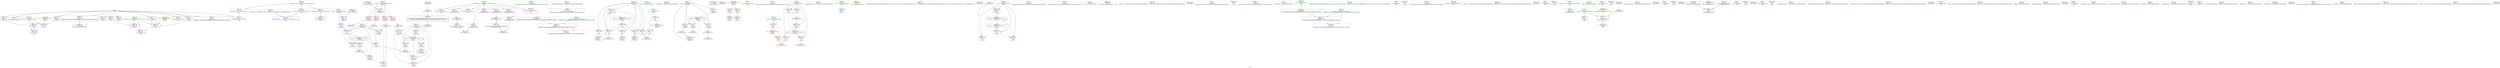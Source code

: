 digraph "SVFG" {
	label="SVFG";

	Node0x5588f787bf60 [shape=record,color=grey,label="{NodeID: 0\nNullPtr}"];
	Node0x5588f787bf60 -> Node0x5588f79c77e0[style=solid];
	Node0x5588f787bf60 -> Node0x5588f79c78e0[style=solid];
	Node0x5588f787bf60 -> Node0x5588f79c79b0[style=solid];
	Node0x5588f787bf60 -> Node0x5588f79c7a80[style=solid];
	Node0x5588f787bf60 -> Node0x5588f79c7b50[style=solid];
	Node0x5588f787bf60 -> Node0x5588f79c7c20[style=solid];
	Node0x5588f787bf60 -> Node0x5588f79c7cf0[style=solid];
	Node0x5588f787bf60 -> Node0x5588f79c7dc0[style=solid];
	Node0x5588f787bf60 -> Node0x5588f79c7e90[style=solid];
	Node0x5588f787bf60 -> Node0x5588f79c7f60[style=solid];
	Node0x5588f787bf60 -> Node0x5588f79c8030[style=solid];
	Node0x5588f787bf60 -> Node0x5588f79ccae0[style=solid];
	Node0x5588f79f2330 [shape=record,color=black,label="{NodeID: 346\n78 = PHI()\n2nd arg _Z3powxxx }"];
	Node0x5588f79f2330 -> Node0x5588f79cce50[style=solid];
	Node0x5588f79d4bd0 [shape=record,color=grey,label="{NodeID: 263\n345 = cmp(342, 15, )\n}"];
	Node0x5588f79d4bd0 -> Node0x5588f79c87b0[style=solid];
	Node0x5588f79c5380 [shape=record,color=purple,label="{NodeID: 97\n245\<--11\narrayidx\<--_Z4origB5cxx11\nmain\n}"];
	Node0x5588f79c3300 [shape=record,color=green,label="{NodeID: 14\n68\<--1\n\<--dummyObj\nCan only get source location for instruction, argument, global var or function.}"];
	Node0x5588f79c5f70 [shape=record,color=purple,label="{NodeID: 111\n165\<--164\narraydestroy.element\<--arraydestroy.elementPast\n__cxx_global_array_dtor\n}"];
	Node0x5588f79c5f70 -> Node0x5588f79d2fb0[style=solid];
	Node0x5588f79c5f70 -> Node0x5588f79d4750[style=solid];
	Node0x5588f79c40c0 [shape=record,color=green,label="{NodeID: 28\n48\<--54\n_ZNSt8ios_base4InitD1Ev\<--_ZNSt8ios_base4InitD1Ev_field_insensitive\n}"];
	Node0x5588f79c40c0 -> Node0x5588f79c81d0[style=solid];
	Node0x5588f79e3760 [shape=record,color=yellow,style=double,label="{NodeID: 291\n20V_1 = ENCHI(MR_20V_0)\npts\{18 \}\nFun[main]}"];
	Node0x5588f79e3760 -> Node0x5588f79c6110[style=dashed];
	Node0x5588f79cb5a0 [shape=record,color=red,label="{NodeID: 125\n113\<--85\n\<--ans\n_Z3powxxx\n}"];
	Node0x5588f79cb5a0 -> Node0x5588f79d4150[style=solid];
	Node0x5588f79c4da0 [shape=record,color=green,label="{NodeID: 42\n175\<--176\nmain\<--main_field_insensitive\n}"];
	Node0x5588f79cc100 [shape=record,color=red,label="{NodeID: 139\n243\<--192\n\<--i\nmain\n}"];
	Node0x5588f79cc100 -> Node0x5588f79c8540[style=solid];
	Node0x5588f79c6a40 [shape=record,color=green,label="{NodeID: 56\n227\<--228\n_ZNSaIcED1Ev\<--_ZNSaIcED1Ev_field_insensitive\n}"];
	Node0x5588f79ccd80 [shape=record,color=blue,label="{NodeID: 153\n81\<--77\nm.addr\<--m\n_Z3powxxx\n}"];
	Node0x5588f79ccd80 -> Node0x5588f79dc780[style=dashed];
	Node0x5588f79c77e0 [shape=record,color=black,label="{NodeID: 70\n2\<--3\ndummyVal\<--dummyVal\n}"];
	Node0x5588f79f1520 [shape=record,color=black,label="{NodeID: 333\n218 = PHI()\n}"];
	Node0x5588f79d3850 [shape=record,color=grey,label="{NodeID: 250\n127 = Binary(126, 125, )\n}"];
	Node0x5588f79d3850 -> Node0x5588f79cd330[style=solid];
	Node0x5588f79cd8e0 [shape=record,color=blue,label="{NodeID: 167\n186\<--262\nexn.slot\<--\nmain\n}"];
	Node0x5588f79cd8e0 -> Node0x5588f79cbcf0[style=dashed];
	Node0x5588f79c83a0 [shape=record,color=black,label="{NodeID: 84\n202\<--199\ncall1\<--\nmain\n}"];
	Node0x5588f79bc9d0 [shape=record,color=green,label="{NodeID: 1\n7\<--1\n__dso_handle\<--dummyObj\nGlob }"];
	Node0x5588f79d4d50 [shape=record,color=grey,label="{NodeID: 264\n110 = cmp(109, 99, )\n}"];
	Node0x5588f79c5450 [shape=record,color=purple,label="{NodeID: 98\n249\<--11\narrayidx16\<--_Z4origB5cxx11\nmain\n|{<s0>18}}"];
	Node0x5588f79c5450:s0 -> Node0x5588f79f1f10[style=solid,color=red];
	Node0x5588f79c33c0 [shape=record,color=green,label="{NodeID: 15\n93\<--1\n\<--dummyObj\nCan only get source location for instruction, argument, global var or function.}"];
	Node0x5588f79c6040 [shape=record,color=red,label="{NodeID: 112\n215\<--14\n\<--ncase\nmain\n}"];
	Node0x5588f79c6040 -> Node0x5588f79d5050[style=solid];
	Node0x5588f79c41c0 [shape=record,color=green,label="{NodeID: 29\n61\<--62\n__cxx_global_var_init.1\<--__cxx_global_var_init.1_field_insensitive\n}"];
	Node0x5588f79cb670 [shape=record,color=red,label="{NodeID: 126\n134\<--85\n\<--ans\n_Z3powxxx\n}"];
	Node0x5588f79cb670 -> Node0x5588f79c82d0[style=solid];
	Node0x5588f79c4ea0 [shape=record,color=green,label="{NodeID: 43\n178\<--179\nretval\<--retval_field_insensitive\nmain\n}"];
	Node0x5588f79c4ea0 -> Node0x5588f79cd5a0[style=solid];
	Node0x5588f79e4f20 [shape=record,color=yellow,style=double,label="{NodeID: 306\nRETMU(14V_2)\npts\{159 \}\nFun[__cxx_global_array_dtor]}"];
	Node0x5588f79cc1d0 [shape=record,color=red,label="{NodeID: 140\n247\<--192\n\<--i\nmain\n}"];
	Node0x5588f79cc1d0 -> Node0x5588f79c8610[style=solid];
	Node0x5588f79c6b40 [shape=record,color=green,label="{NodeID: 57\n230\<--231\n_ZSt7getlineIcSt11char_traitsIcESaIcEERSt13basic_istreamIT_T0_ES7_RNSt7__cxx1112basic_stringIS4_S5_T1_EE\<--_ZSt7getlineIcSt11char_traitsIcESaIcEERSt13basic_istreamIT_T0_ES7_RNSt7__cxx1112basic_stringIS4_S5_T1_EE_field_insensitive\n}"];
	Node0x5588f79cce50 [shape=record,color=blue,label="{NodeID: 154\n83\<--78\nmod.addr\<--mod\n_Z3powxxx\n}"];
	Node0x5588f79cce50 -> Node0x5588f79cb190[style=dashed];
	Node0x5588f79cce50 -> Node0x5588f79cb260[style=dashed];
	Node0x5588f79cce50 -> Node0x5588f79cb330[style=dashed];
	Node0x5588f79cce50 -> Node0x5588f79cb400[style=dashed];
	Node0x5588f79c78e0 [shape=record,color=black,label="{NodeID: 71\n261\<--3\n\<--dummyVal\nmain\n}"];
	Node0x5588f79f1620 [shape=record,color=black,label="{NodeID: 334\n233 = PHI()\n}"];
	Node0x5588f79d39d0 [shape=record,color=grey,label="{NodeID: 251\n276 = Binary(275, 277, )\n}"];
	Node0x5588f79d39d0 -> Node0x5588f79cdc20[style=solid];
	Node0x5588f79cd9b0 [shape=record,color=blue,label="{NodeID: 168\n188\<--264\nehselector.slot\<--\nmain\n}"];
	Node0x5588f79cd9b0 -> Node0x5588f79cbdc0[style=dashed];
	Node0x5588f79c8470 [shape=record,color=black,label="{NodeID: 85\n208\<--205\ncall2\<--\nmain\n}"];
	Node0x5588f79bca60 [shape=record,color=green,label="{NodeID: 2\n9\<--1\n\<--dummyObj\nCan only get source location for instruction, argument, global var or function.}"];
	Node0x5588f79d4ed0 [shape=record,color=grey,label="{NodeID: 265\n241 = cmp(239, 240, )\n}"];
	Node0x5588f79c5520 [shape=record,color=purple,label="{NodeID: 99\n256\<--11\narrayidx19\<--_Z4origB5cxx11\nmain\n}"];
	Node0x5588f79c34c0 [shape=record,color=green,label="{NodeID: 16\n99\<--1\n\<--dummyObj\nCan only get source location for instruction, argument, global var or function.}"];
	Node0x5588f79c6110 [shape=record,color=red,label="{NodeID: 113\n240\<--17\n\<--n\nmain\n}"];
	Node0x5588f79c6110 -> Node0x5588f79d4ed0[style=solid];
	Node0x5588f79c42c0 [shape=record,color=green,label="{NodeID: 30\n65\<--66\nacos\<--acos_field_insensitive\n}"];
	Node0x5588f79cb740 [shape=record,color=red,label="{NodeID: 127\n105\<--87\n\<--k\n_Z3powxxx\n}"];
	Node0x5588f79cb740 -> Node0x5588f79d4450[style=solid];
	Node0x5588f79c4f70 [shape=record,color=green,label="{NodeID: 44\n180\<--181\ni1\<--i1_field_insensitive\nmain\n}"];
	Node0x5588f79c4f70 -> Node0x5588f79cba80[style=solid];
	Node0x5588f79c4f70 -> Node0x5588f79cbb50[style=solid];
	Node0x5588f79c4f70 -> Node0x5588f79cbc20[style=solid];
	Node0x5588f79c4f70 -> Node0x5588f79cd670[style=solid];
	Node0x5588f79c4f70 -> Node0x5588f79cddc0[style=solid];
	Node0x5588f79e5030 [shape=record,color=yellow,style=double,label="{NodeID: 307\nRETMU(2V_2)\npts\{10 \}\nFun[_GLOBAL__sub_I_BSBandme_2_1.cpp]}"];
	Node0x5588f79cc2a0 [shape=record,color=red,label="{NodeID: 141\n254\<--192\n\<--i\nmain\n}"];
	Node0x5588f79cc2a0 -> Node0x5588f79c86e0[style=solid];
	Node0x5588f79c6c40 [shape=record,color=green,label="{NodeID: 58\n234\<--235\n_ZNSt7__cxx1112basic_stringIcSt11char_traitsIcESaIcEEaSEPKc\<--_ZNSt7__cxx1112basic_stringIcSt11char_traitsIcESaIcEEaSEPKc_field_insensitive\n}"];
	Node0x5588f79ccf20 [shape=record,color=blue,label="{NodeID: 155\n85\<--93\nans\<--\n_Z3powxxx\n}"];
	Node0x5588f79ccf20 -> Node0x5588f79dcc80[style=dashed];
	Node0x5588f79c79b0 [shape=record,color=black,label="{NodeID: 72\n262\<--3\n\<--dummyVal\nmain\n}"];
	Node0x5588f79c79b0 -> Node0x5588f79cd8e0[style=solid];
	Node0x5588f79f1720 [shape=record,color=black,label="{NodeID: 335\n246 = PHI()\n}"];
	Node0x5588f79d3b50 [shape=record,color=grey,label="{NodeID: 252\n102 = Binary(101, 93, )\n}"];
	Node0x5588f79d3b50 -> Node0x5588f79d4a50[style=solid];
	Node0x5588f79cda80 [shape=record,color=blue,label="{NodeID: 169\n186\<--269\nexn.slot\<--\nmain\n}"];
	Node0x5588f79cda80 -> Node0x5588f79cbcf0[style=dashed];
	Node0x5588f79c8540 [shape=record,color=black,label="{NodeID: 86\n244\<--243\nidxprom\<--\nmain\n}"];
	Node0x5588f79bcc10 [shape=record,color=green,label="{NodeID: 3\n15\<--1\n\<--dummyObj\nCan only get source location for instruction, argument, global var or function.}"];
	Node0x5588f79d5050 [shape=record,color=grey,label="{NodeID: 266\n216 = cmp(214, 215, )\n}"];
	Node0x5588f79c55f0 [shape=record,color=purple,label="{NodeID: 100\n200\<--19\n\<--.str\nmain\n}"];
	Node0x5588f79c35c0 [shape=record,color=green,label="{NodeID: 17\n196\<--1\n\<--dummyObj\nCan only get source location for instruction, argument, global var or function.}"];
	Node0x5588f79e0380 [shape=record,color=black,label="{NodeID: 280\nMR_30V_5 = PHI(MR_30V_6, MR_30V_4, )\npts\{191 \}\n}"];
	Node0x5588f79e0380 -> Node0x5588f79cbe90[style=dashed];
	Node0x5588f79e0380 -> Node0x5588f79cbf60[style=dashed];
	Node0x5588f79e0380 -> Node0x5588f79cdc20[style=dashed];
	Node0x5588f79e0380 -> Node0x5588f79e0380[style=dashed];
	Node0x5588f79e0380 -> Node0x5588f79e0d80[style=dashed];
	Node0x5588f79c61e0 [shape=record,color=red,label="{NodeID: 114\n199\<--23\n\<--stdin\nmain\n}"];
	Node0x5588f79c61e0 -> Node0x5588f79c83a0[style=solid];
	Node0x5588f79c43c0 [shape=record,color=green,label="{NodeID: 31\n73\<--74\n_Z3powxxx\<--_Z3powxxx_field_insensitive\n}"];
	Node0x5588f79e3a00 [shape=record,color=yellow,style=double,label="{NodeID: 294\n26V_1 = ENCHI(MR_26V_0)\npts\{187 \}\nFun[main]}"];
	Node0x5588f79e3a00 -> Node0x5588f79cd8e0[style=dashed];
	Node0x5588f79e3a00 -> Node0x5588f79cda80[style=dashed];
	Node0x5588f79cb810 [shape=record,color=red,label="{NodeID: 128\n118\<--87\n\<--k\n_Z3powxxx\n}"];
	Node0x5588f79cb810 -> Node0x5588f79d3550[style=solid];
	Node0x5588f79c5040 [shape=record,color=green,label="{NodeID: 45\n182\<--183\nlast\<--last_field_insensitive\nmain\n|{<s0>18}}"];
	Node0x5588f79c5040:s0 -> Node0x5588f79f2050[style=solid,color=red];
	Node0x5588f79cc370 [shape=record,color=red,label="{NodeID: 142\n281\<--192\n\<--i\nmain\n}"];
	Node0x5588f79cc370 -> Node0x5588f79d3fd0[style=solid];
	Node0x5588f79c6d40 [shape=record,color=green,label="{NodeID: 59\n251\<--252\n_ZStgeIcSt11char_traitsIcESaIcEEbRKNSt7__cxx1112basic_stringIT_T0_T1_EESA_\<--_ZStgeIcSt11char_traitsIcESaIcEEbRKNSt7__cxx1112basic_stringIT_T0_T1_EESA__field_insensitive\n}"];
	Node0x5588f79ccff0 [shape=record,color=blue,label="{NodeID: 156\n87\<--94\nk\<--\n_Z3powxxx\n}"];
	Node0x5588f79ccff0 -> Node0x5588f79dd180[style=dashed];
	Node0x5588f79c7a80 [shape=record,color=black,label="{NodeID: 73\n264\<--3\n\<--dummyVal\nmain\n}"];
	Node0x5588f79c7a80 -> Node0x5588f79cd9b0[style=solid];
	Node0x5588f79f1820 [shape=record,color=black,label="{NodeID: 336\n250 = PHI(331, )\n}"];
	Node0x5588f79d3cd0 [shape=record,color=grey,label="{NodeID: 253\n295 = Binary(294, 277, )\n}"];
	Node0x5588f79d3cd0 -> Node0x5588f79cddc0[style=solid];
	Node0x5588f79cdb50 [shape=record,color=blue,label="{NodeID: 170\n188\<--271\nehselector.slot\<--\nmain\n}"];
	Node0x5588f79cdb50 -> Node0x5588f79cbdc0[style=dashed];
	Node0x5588f79c8610 [shape=record,color=black,label="{NodeID: 87\n248\<--247\nidxprom15\<--\nmain\n}"];
	Node0x5588f79bcca0 [shape=record,color=green,label="{NodeID: 4\n19\<--1\n.str\<--dummyObj\nGlob }"];
	Node0x5588f79d51d0 [shape=record,color=grey,label="{NodeID: 267\n148 = cmp(142, 147, )\n}"];
	Node0x5588f79c56c0 [shape=record,color=purple,label="{NodeID: 101\n201\<--21\n\<--.str.3\nmain\n}"];
	Node0x5588f79c36c0 [shape=record,color=green,label="{NodeID: 18\n277\<--1\n\<--dummyObj\nCan only get source location for instruction, argument, global var or function.}"];
	Node0x5588f79e0880 [shape=record,color=black,label="{NodeID: 281\nMR_24V_3 = PHI(MR_24V_4, MR_24V_2, )\npts\{181 \}\n}"];
	Node0x5588f79e0880 -> Node0x5588f79cba80[style=dashed];
	Node0x5588f79e0880 -> Node0x5588f79cbb50[style=dashed];
	Node0x5588f79e0880 -> Node0x5588f79cbc20[style=dashed];
	Node0x5588f79e0880 -> Node0x5588f79cddc0[style=dashed];
	Node0x5588f79cad80 [shape=record,color=red,label="{NodeID: 115\n205\<--28\n\<--stdout\nmain\n}"];
	Node0x5588f79cad80 -> Node0x5588f79c8470[style=solid];
	Node0x5588f79c44c0 [shape=record,color=green,label="{NodeID: 32\n79\<--80\nn.addr\<--n.addr_field_insensitive\n_Z3powxxx\n}"];
	Node0x5588f79c44c0 -> Node0x5588f79cae50[style=solid];
	Node0x5588f79c44c0 -> Node0x5588f79cccb0[style=solid];
	Node0x5588f79e3ae0 [shape=record,color=yellow,style=double,label="{NodeID: 295\n28V_1 = ENCHI(MR_28V_0)\npts\{189 \}\nFun[main]}"];
	Node0x5588f79e3ae0 -> Node0x5588f79cd9b0[style=dashed];
	Node0x5588f79e3ae0 -> Node0x5588f79cdb50[style=dashed];
	Node0x5588f79cb8e0 [shape=record,color=red,label="{NodeID: 129\n119\<--87\n\<--k\n_Z3powxxx\n}"];
	Node0x5588f79cb8e0 -> Node0x5588f79d3550[style=solid];
	Node0x5588f79c5110 [shape=record,color=green,label="{NodeID: 46\n184\<--185\nref.tmp\<--ref.tmp_field_insensitive\nmain\n}"];
	Node0x5588f79cc440 [shape=record,color=red,label="{NodeID: 143\n340\<--334\n\<--__lhs.addr\n_ZStgeIcSt11char_traitsIcESaIcEEbRKNSt7__cxx1112basic_stringIT_T0_T1_EESA_\n}"];
	Node0x5588f79c6e40 [shape=record,color=green,label="{NodeID: 60\n258\<--259\n_ZNSt7__cxx1112basic_stringIcSt11char_traitsIcESaIcEEaSERKS4_\<--_ZNSt7__cxx1112basic_stringIcSt11char_traitsIcESaIcEEaSERKS4__field_insensitive\n}"];
	Node0x5588f79cd0c0 [shape=record,color=blue,label="{NodeID: 157\n85\<--107\nans\<--mul\n_Z3powxxx\n}"];
	Node0x5588f79cd0c0 -> Node0x5588f79cb5a0[style=dashed];
	Node0x5588f79cd0c0 -> Node0x5588f79cd190[style=dashed];
	Node0x5588f79cd0c0 -> Node0x5588f79dcc80[style=dashed];
	Node0x5588f79c7b50 [shape=record,color=black,label="{NodeID: 74\n268\<--3\n\<--dummyVal\nmain\n}"];
	Node0x5588f79f1980 [shape=record,color=black,label="{NodeID: 337\n257 = PHI()\n}"];
	Node0x5588f79d3e50 [shape=record,color=grey,label="{NodeID: 254\n286 = Binary(285, 277, )\n}"];
	Node0x5588f79cdc20 [shape=record,color=blue,label="{NodeID: 171\n190\<--276\nans\<--inc\nmain\n}"];
	Node0x5588f79cdc20 -> Node0x5588f79e0380[style=dashed];
	Node0x5588f79c86e0 [shape=record,color=black,label="{NodeID: 88\n255\<--254\nidxprom18\<--\nmain\n}"];
	Node0x5588f79bcd30 [shape=record,color=green,label="{NodeID: 5\n21\<--1\n.str.3\<--dummyObj\nGlob }"];
	Node0x5588f79dc780 [shape=record,color=black,label="{NodeID: 268\nMR_6V_3 = PHI(MR_6V_4, MR_6V_2, )\npts\{82 \}\n}"];
	Node0x5588f79dc780 -> Node0x5588f79caf20[style=dashed];
	Node0x5588f79dc780 -> Node0x5588f79caff0[style=dashed];
	Node0x5588f79dc780 -> Node0x5588f79cb0c0[style=dashed];
	Node0x5588f79dc780 -> Node0x5588f79cd400[style=dashed];
	Node0x5588f79c5790 [shape=record,color=purple,label="{NodeID: 102\n206\<--24\n\<--.str.4\nmain\n}"];
	Node0x5588f79c37c0 [shape=record,color=green,label="{NodeID: 19\n4\<--6\n_ZStL8__ioinit\<--_ZStL8__ioinit_field_insensitive\nGlob }"];
	Node0x5588f79c37c0 -> Node0x5588f79c8880[style=solid];
	Node0x5588f79e0d80 [shape=record,color=black,label="{NodeID: 282\nMR_30V_2 = PHI(MR_30V_4, MR_30V_1, )\npts\{191 \}\n}"];
	Node0x5588f79e0d80 -> Node0x5588f79cd740[style=dashed];
	Node0x5588f79cae50 [shape=record,color=red,label="{NodeID: 116\n94\<--79\n\<--n.addr\n_Z3powxxx\n}"];
	Node0x5588f79cae50 -> Node0x5588f79ccff0[style=solid];
	Node0x5588f79c4590 [shape=record,color=green,label="{NodeID: 33\n81\<--82\nm.addr\<--m.addr_field_insensitive\n_Z3powxxx\n}"];
	Node0x5588f79c4590 -> Node0x5588f79caf20[style=solid];
	Node0x5588f79c4590 -> Node0x5588f79caff0[style=solid];
	Node0x5588f79c4590 -> Node0x5588f79cb0c0[style=solid];
	Node0x5588f79c4590 -> Node0x5588f79ccd80[style=solid];
	Node0x5588f79c4590 -> Node0x5588f79cd400[style=solid];
	Node0x5588f79cb9b0 [shape=record,color=red,label="{NodeID: 130\n126\<--87\n\<--k\n_Z3powxxx\n}"];
	Node0x5588f79cb9b0 -> Node0x5588f79d3850[style=solid];
	Node0x5588f79c51e0 [shape=record,color=green,label="{NodeID: 47\n186\<--187\nexn.slot\<--exn.slot_field_insensitive\nmain\n}"];
	Node0x5588f79c51e0 -> Node0x5588f79cbcf0[style=solid];
	Node0x5588f79c51e0 -> Node0x5588f79cd8e0[style=solid];
	Node0x5588f79c51e0 -> Node0x5588f79cda80[style=solid];
	Node0x5588f79cc510 [shape=record,color=red,label="{NodeID: 144\n341\<--336\n\<--__rhs.addr\n_ZStgeIcSt11char_traitsIcESaIcEEbRKNSt7__cxx1112basic_stringIT_T0_T1_EESA_\n}"];
	Node0x5588f79c6f40 [shape=record,color=green,label="{NodeID: 61\n290\<--291\nprintf\<--printf_field_insensitive\n}"];
	Node0x5588f79cd190 [shape=record,color=blue,label="{NodeID: 158\n85\<--114\nans\<--rem\n_Z3powxxx\n}"];
	Node0x5588f79cd190 -> Node0x5588f79dcc80[style=dashed];
	Node0x5588f79c7c20 [shape=record,color=black,label="{NodeID: 75\n269\<--3\n\<--dummyVal\nmain\n}"];
	Node0x5588f79c7c20 -> Node0x5588f79cda80[style=solid];
	Node0x5588f79f1a50 [shape=record,color=black,label="{NodeID: 338\n342 = PHI()\n}"];
	Node0x5588f79f1a50 -> Node0x5588f79d4bd0[style=solid];
	Node0x5588f79d3fd0 [shape=record,color=grey,label="{NodeID: 255\n282 = Binary(281, 277, )\n}"];
	Node0x5588f79d3fd0 -> Node0x5588f79cdcf0[style=solid];
	Node0x5588f79cdcf0 [shape=record,color=blue,label="{NodeID: 172\n192\<--282\ni\<--inc22\nmain\n}"];
	Node0x5588f79cdcf0 -> Node0x5588f79cc030[style=dashed];
	Node0x5588f79cdcf0 -> Node0x5588f79cc100[style=dashed];
	Node0x5588f79cdcf0 -> Node0x5588f79cc1d0[style=dashed];
	Node0x5588f79cdcf0 -> Node0x5588f79cc2a0[style=dashed];
	Node0x5588f79cdcf0 -> Node0x5588f79cc370[style=dashed];
	Node0x5588f79cdcf0 -> Node0x5588f79cdcf0[style=dashed];
	Node0x5588f79cdcf0 -> Node0x5588f79e1280[style=dashed];
	Node0x5588f79c87b0 [shape=record,color=black,label="{NodeID: 89\n331\<--345\n_ZStgeIcSt11char_traitsIcESaIcEEbRKNSt7__cxx1112basic_stringIT_T0_T1_EESA__ret\<--cmp\n_ZStgeIcSt11char_traitsIcESaIcEEbRKNSt7__cxx1112basic_stringIT_T0_T1_EESA_\n|{<s0>18}}"];
	Node0x5588f79c87b0:s0 -> Node0x5588f79f1820[style=solid,color=blue];
	Node0x5588f79bcdc0 [shape=record,color=green,label="{NodeID: 6\n23\<--1\nstdin\<--dummyObj\nGlob }"];
	Node0x5588f79dcc80 [shape=record,color=black,label="{NodeID: 269\nMR_10V_3 = PHI(MR_10V_7, MR_10V_2, )\npts\{86 \}\n}"];
	Node0x5588f79dcc80 -> Node0x5588f79cb4d0[style=dashed];
	Node0x5588f79dcc80 -> Node0x5588f79cb670[style=dashed];
	Node0x5588f79dcc80 -> Node0x5588f79cd0c0[style=dashed];
	Node0x5588f79dcc80 -> Node0x5588f79dcc80[style=dashed];
	Node0x5588f79c5860 [shape=record,color=purple,label="{NodeID: 103\n207\<--26\n\<--.str.5\nmain\n}"];
	Node0x5588f79c38c0 [shape=record,color=green,label="{NodeID: 20\n8\<--10\n_ZL2pi\<--_ZL2pi_field_insensitive\nGlob }"];
	Node0x5588f79c38c0 -> Node0x5588f79cc5e0[style=solid];
	Node0x5588f79c38c0 -> Node0x5588f79ccbe0[style=solid];
	Node0x5588f79e1280 [shape=record,color=black,label="{NodeID: 283\nMR_32V_2 = PHI(MR_32V_4, MR_32V_1, )\npts\{193 \}\n}"];
	Node0x5588f79e1280 -> Node0x5588f79cd810[style=dashed];
	Node0x5588f79caf20 [shape=record,color=red,label="{NodeID: 117\n97\<--81\n\<--m.addr\n_Z3powxxx\n}"];
	Node0x5588f79caf20 -> Node0x5588f79d48d0[style=solid];
	Node0x5588f79c4660 [shape=record,color=green,label="{NodeID: 34\n83\<--84\nmod.addr\<--mod.addr_field_insensitive\n_Z3powxxx\n}"];
	Node0x5588f79c4660 -> Node0x5588f79cb190[style=solid];
	Node0x5588f79c4660 -> Node0x5588f79cb260[style=solid];
	Node0x5588f79c4660 -> Node0x5588f79cb330[style=solid];
	Node0x5588f79c4660 -> Node0x5588f79cb400[style=solid];
	Node0x5588f79c4660 -> Node0x5588f79cce50[style=solid];
	Node0x5588f79cba80 [shape=record,color=red,label="{NodeID: 131\n214\<--180\n\<--i1\nmain\n}"];
	Node0x5588f79cba80 -> Node0x5588f79d5050[style=solid];
	Node0x5588f79c62d0 [shape=record,color=green,label="{NodeID: 48\n188\<--189\nehselector.slot\<--ehselector.slot_field_insensitive\nmain\n}"];
	Node0x5588f79c62d0 -> Node0x5588f79cbdc0[style=solid];
	Node0x5588f79c62d0 -> Node0x5588f79cd9b0[style=solid];
	Node0x5588f79c62d0 -> Node0x5588f79cdb50[style=solid];
	Node0x5588f79cc5e0 [shape=record,color=blue,label="{NodeID: 145\n8\<--9\n_ZL2pi\<--\nGlob }"];
	Node0x5588f79c7040 [shape=record,color=green,label="{NodeID: 62\n319\<--320\n__gxx_personality_v0\<--__gxx_personality_v0_field_insensitive\n}"];
	Node0x5588f79e6130 [shape=record,color=yellow,style=double,label="{NodeID: 325\n2V_2 = CSCHI(MR_2V_1)\npts\{10 \}\nCS[]}"];
	Node0x5588f79cd260 [shape=record,color=blue,label="{NodeID: 159\n87\<--120\nk\<--mul5\n_Z3powxxx\n}"];
	Node0x5588f79cd260 -> Node0x5588f79cb9b0[style=dashed];
	Node0x5588f79cd260 -> Node0x5588f79cd330[style=dashed];
	Node0x5588f79cd260 -> Node0x5588f79dd180[style=dashed];
	Node0x5588f79c7cf0 [shape=record,color=black,label="{NodeID: 76\n271\<--3\n\<--dummyVal\nmain\n}"];
	Node0x5588f79c7cf0 -> Node0x5588f79cdb50[style=solid];
	Node0x5588f79f1b80 [shape=record,color=black,label="{NodeID: 339\n364 = PHI()\n}"];
	Node0x5588f79d4150 [shape=record,color=grey,label="{NodeID: 256\n114 = Binary(113, 112, )\n}"];
	Node0x5588f79d4150 -> Node0x5588f79cd190[style=solid];
	Node0x5588f79cddc0 [shape=record,color=blue,label="{NodeID: 173\n180\<--295\ni1\<--inc26\nmain\n}"];
	Node0x5588f79cddc0 -> Node0x5588f79e0880[style=dashed];
	Node0x5588f79c8880 [shape=record,color=purple,label="{NodeID: 90\n45\<--4\n\<--_ZStL8__ioinit\n__cxx_global_var_init\n}"];
	Node0x5588f79bcee0 [shape=record,color=green,label="{NodeID: 7\n24\<--1\n.str.4\<--dummyObj\nGlob }"];
	Node0x5588f79dd180 [shape=record,color=black,label="{NodeID: 270\nMR_12V_3 = PHI(MR_12V_6, MR_12V_2, )\npts\{88 \}\n}"];
	Node0x5588f79dd180 -> Node0x5588f79cb740[style=dashed];
	Node0x5588f79dd180 -> Node0x5588f79cb810[style=dashed];
	Node0x5588f79dd180 -> Node0x5588f79cb8e0[style=dashed];
	Node0x5588f79dd180 -> Node0x5588f79cd260[style=dashed];
	Node0x5588f79c5930 [shape=record,color=purple,label="{NodeID: 104\n222\<--30\n\<--.str.6\nmain\n}"];
	Node0x5588f79c39c0 [shape=record,color=green,label="{NodeID: 21\n11\<--13\n_Z4origB5cxx11\<--_Z4origB5cxx11_field_insensitive\nGlob }"];
	Node0x5588f79c39c0 -> Node0x5588f79c8950[style=solid];
	Node0x5588f79c39c0 -> Node0x5588f79c8a20[style=solid];
	Node0x5588f79c39c0 -> Node0x5588f79c8af0[style=solid];
	Node0x5588f79c39c0 -> Node0x5588f79c8bc0[style=solid];
	Node0x5588f79c39c0 -> Node0x5588f79c8c90[style=solid];
	Node0x5588f79c39c0 -> Node0x5588f79c52b0[style=solid];
	Node0x5588f79c39c0 -> Node0x5588f79c5380[style=solid];
	Node0x5588f79c39c0 -> Node0x5588f79c5450[style=solid];
	Node0x5588f79c39c0 -> Node0x5588f79c5520[style=solid];
	Node0x5588f79caff0 [shape=record,color=red,label="{NodeID: 118\n101\<--81\n\<--m.addr\n_Z3powxxx\n}"];
	Node0x5588f79caff0 -> Node0x5588f79d3b50[style=solid];
	Node0x5588f79c4730 [shape=record,color=green,label="{NodeID: 35\n85\<--86\nans\<--ans_field_insensitive\n_Z3powxxx\n}"];
	Node0x5588f79c4730 -> Node0x5588f79cb4d0[style=solid];
	Node0x5588f79c4730 -> Node0x5588f79cb5a0[style=solid];
	Node0x5588f79c4730 -> Node0x5588f79cb670[style=solid];
	Node0x5588f79c4730 -> Node0x5588f79ccf20[style=solid];
	Node0x5588f79c4730 -> Node0x5588f79cd0c0[style=solid];
	Node0x5588f79c4730 -> Node0x5588f79cd190[style=solid];
	Node0x5588f79cbb50 [shape=record,color=red,label="{NodeID: 132\n285\<--180\n\<--i1\nmain\n}"];
	Node0x5588f79cbb50 -> Node0x5588f79d3e50[style=solid];
	Node0x5588f79c63a0 [shape=record,color=green,label="{NodeID: 49\n190\<--191\nans\<--ans_field_insensitive\nmain\n}"];
	Node0x5588f79c63a0 -> Node0x5588f79cbe90[style=solid];
	Node0x5588f79c63a0 -> Node0x5588f79cbf60[style=solid];
	Node0x5588f79c63a0 -> Node0x5588f79cd740[style=solid];
	Node0x5588f79c63a0 -> Node0x5588f79cdc20[style=solid];
	Node0x5588f79cc6e0 [shape=record,color=blue,label="{NodeID: 146\n14\<--15\nncase\<--\nGlob }"];
	Node0x5588f79cc6e0 -> Node0x5588f79e2e70[style=dashed];
	Node0x5588f79c7140 [shape=record,color=green,label="{NodeID: 63\n334\<--335\n__lhs.addr\<--__lhs.addr_field_insensitive\n_ZStgeIcSt11char_traitsIcESaIcEEbRKNSt7__cxx1112basic_stringIT_T0_T1_EESA_\n}"];
	Node0x5588f79c7140 -> Node0x5588f79cc440[style=solid];
	Node0x5588f79c7140 -> Node0x5588f79cde90[style=solid];
	Node0x5588f79efba0 [shape=record,color=black,label="{NodeID: 326\n289 = PHI()\n}"];
	Node0x5588f79cd330 [shape=record,color=blue,label="{NodeID: 160\n87\<--127\nk\<--rem8\n_Z3powxxx\n}"];
	Node0x5588f79cd330 -> Node0x5588f79dd180[style=dashed];
	Node0x5588f79c7dc0 [shape=record,color=black,label="{NodeID: 77\n301\<--3\nlpad.val\<--dummyVal\nmain\n}"];
	Node0x5588f79f1c50 [shape=record,color=black,label="{NodeID: 340\n157 = PHI()\n0th arg __cxx_global_array_dtor }"];
	Node0x5588f79f1c50 -> Node0x5588f79cd4d0[style=solid];
	Node0x5588f79d42d0 [shape=record,color=grey,label="{NodeID: 257\n131 = Binary(130, 93, )\n}"];
	Node0x5588f79d42d0 -> Node0x5588f79cd400[style=solid];
	Node0x5588f79cde90 [shape=record,color=blue,label="{NodeID: 174\n334\<--332\n__lhs.addr\<--__lhs\n_ZStgeIcSt11char_traitsIcESaIcEEbRKNSt7__cxx1112basic_stringIT_T0_T1_EESA_\n}"];
	Node0x5588f79cde90 -> Node0x5588f79cc440[style=dashed];
	Node0x5588f79c8950 [shape=record,color=purple,label="{NodeID: 91\n139\<--11\n\<--_Z4origB5cxx11\n__cxx_global_var_init.2\n}"];
	Node0x5588f79c8950 -> Node0x5588f79d2a10[style=solid];
	Node0x5588f79bcf70 [shape=record,color=green,label="{NodeID: 8\n26\<--1\n.str.5\<--dummyObj\nGlob }"];
	Node0x5588f79c5a00 [shape=record,color=purple,label="{NodeID: 105\n232\<--30\n\<--.str.6\nmain\n}"];
	Node0x5588f79c3ac0 [shape=record,color=green,label="{NodeID: 22\n14\<--16\nncase\<--ncase_field_insensitive\nGlob }"];
	Node0x5588f79c3ac0 -> Node0x5588f79c6040[style=solid];
	Node0x5588f79c3ac0 -> Node0x5588f79cc6e0[style=solid];
	Node0x5588f79cb0c0 [shape=record,color=red,label="{NodeID: 119\n130\<--81\n\<--m.addr\n_Z3powxxx\n}"];
	Node0x5588f79cb0c0 -> Node0x5588f79d42d0[style=solid];
	Node0x5588f79c4800 [shape=record,color=green,label="{NodeID: 36\n87\<--88\nk\<--k_field_insensitive\n_Z3powxxx\n}"];
	Node0x5588f79c4800 -> Node0x5588f79cb740[style=solid];
	Node0x5588f79c4800 -> Node0x5588f79cb810[style=solid];
	Node0x5588f79c4800 -> Node0x5588f79cb8e0[style=solid];
	Node0x5588f79c4800 -> Node0x5588f79cb9b0[style=solid];
	Node0x5588f79c4800 -> Node0x5588f79ccff0[style=solid];
	Node0x5588f79c4800 -> Node0x5588f79cd260[style=solid];
	Node0x5588f79c4800 -> Node0x5588f79cd330[style=solid];
	Node0x5588f79cbc20 [shape=record,color=red,label="{NodeID: 133\n294\<--180\n\<--i1\nmain\n}"];
	Node0x5588f79cbc20 -> Node0x5588f79d3cd0[style=solid];
	Node0x5588f79c6470 [shape=record,color=green,label="{NodeID: 50\n192\<--193\ni\<--i_field_insensitive\nmain\n}"];
	Node0x5588f79c6470 -> Node0x5588f79cc030[style=solid];
	Node0x5588f79c6470 -> Node0x5588f79cc100[style=solid];
	Node0x5588f79c6470 -> Node0x5588f79cc1d0[style=solid];
	Node0x5588f79c6470 -> Node0x5588f79cc2a0[style=solid];
	Node0x5588f79c6470 -> Node0x5588f79cc370[style=solid];
	Node0x5588f79c6470 -> Node0x5588f79cd810[style=solid];
	Node0x5588f79c6470 -> Node0x5588f79cdcf0[style=solid];
	Node0x5588f79cc7e0 [shape=record,color=blue,label="{NodeID: 147\n17\<--15\nn\<--\nGlob }"];
	Node0x5588f79cc7e0 -> Node0x5588f79e3760[style=dashed];
	Node0x5588f79c7210 [shape=record,color=green,label="{NodeID: 64\n336\<--337\n__rhs.addr\<--__rhs.addr_field_insensitive\n_ZStgeIcSt11char_traitsIcESaIcEEbRKNSt7__cxx1112basic_stringIT_T0_T1_EESA_\n}"];
	Node0x5588f79c7210 -> Node0x5588f79cc510[style=solid];
	Node0x5588f79c7210 -> Node0x5588f79cdf60[style=solid];
	Node0x5588f79ef320 [shape=record,color=black,label="{NodeID: 327\n209 = PHI()\n}"];
	Node0x5588f79cd400 [shape=record,color=blue,label="{NodeID: 161\n81\<--131\nm.addr\<--shr\n_Z3powxxx\n}"];
	Node0x5588f79cd400 -> Node0x5588f79dc780[style=dashed];
	Node0x5588f79c7e90 [shape=record,color=black,label="{NodeID: 78\n302\<--3\nlpad.val28\<--dummyVal\nmain\n}"];
	Node0x5588f79f1d80 [shape=record,color=black,label="{NodeID: 341\n363 = PHI(348, )\n0th arg __clang_call_terminate }"];
	Node0x5588f79d4450 [shape=record,color=grey,label="{NodeID: 258\n107 = Binary(106, 105, )\n}"];
	Node0x5588f79d4450 -> Node0x5588f79cd0c0[style=solid];
	Node0x5588f79cdf60 [shape=record,color=blue,label="{NodeID: 175\n336\<--333\n__rhs.addr\<--__rhs\n_ZStgeIcSt11char_traitsIcESaIcEEbRKNSt7__cxx1112basic_stringIT_T0_T1_EESA_\n}"];
	Node0x5588f79cdf60 -> Node0x5588f79cc510[style=dashed];
	Node0x5588f79c8a20 [shape=record,color=purple,label="{NodeID: 92\n146\<--11\n\<--_Z4origB5cxx11\n__cxx_global_var_init.2\n}"];
	Node0x5588f79bd000 [shape=record,color=green,label="{NodeID: 9\n28\<--1\nstdout\<--dummyObj\nGlob }"];
	Node0x5588f79c5ad0 [shape=record,color=purple,label="{NodeID: 106\n288\<--32\n\<--.str.7\nmain\n}"];
	Node0x5588f79c3bc0 [shape=record,color=green,label="{NodeID: 23\n17\<--18\nn\<--n_field_insensitive\nGlob }"];
	Node0x5588f79c3bc0 -> Node0x5588f79c6110[style=solid];
	Node0x5588f79c3bc0 -> Node0x5588f79cc7e0[style=solid];
	Node0x5588f79cb190 [shape=record,color=red,label="{NodeID: 120\n109\<--83\n\<--mod.addr\n_Z3powxxx\n}"];
	Node0x5588f79cb190 -> Node0x5588f79d4d50[style=solid];
	Node0x5588f79c48d0 [shape=record,color=green,label="{NodeID: 37\n136\<--137\n__cxx_global_var_init.2\<--__cxx_global_var_init.2_field_insensitive\n}"];
	Node0x5588f79cbcf0 [shape=record,color=red,label="{NodeID: 134\n299\<--186\nexn\<--exn.slot\nmain\n}"];
	Node0x5588f79c6540 [shape=record,color=green,label="{NodeID: 51\n197\<--198\n_ZNSt8ios_base15sync_with_stdioEb\<--_ZNSt8ios_base15sync_with_stdioEb_field_insensitive\n}"];
	Node0x5588f79cc8e0 [shape=record,color=blue,label="{NodeID: 148\n380\<--35\nllvm.global_ctors_0\<--\nGlob }"];
	Node0x5588f79c72e0 [shape=record,color=green,label="{NodeID: 65\n343\<--344\n_ZNKSt7__cxx1112basic_stringIcSt11char_traitsIcESaIcEE7compareERKS4_\<--_ZNKSt7__cxx1112basic_stringIcSt11char_traitsIcESaIcEE7compareERKS4__field_insensitive\n}"];
	Node0x5588f79f1020 [shape=record,color=black,label="{NodeID: 328\n229 = PHI()\n}"];
	Node0x5588f79cd4d0 [shape=record,color=blue,label="{NodeID: 162\n158\<--157\n.addr\<--\n__cxx_global_array_dtor\n}"];
	Node0x5588f79c7f60 [shape=record,color=black,label="{NodeID: 79\n347\<--3\n\<--dummyVal\n_ZStgeIcSt11char_traitsIcESaIcEEbRKNSt7__cxx1112basic_stringIT_T0_T1_EESA_\n}"];
	Node0x5588f79f1f10 [shape=record,color=black,label="{NodeID: 342\n332 = PHI(249, )\n0th arg _ZStgeIcSt11char_traitsIcESaIcEEbRKNSt7__cxx1112basic_stringIT_T0_T1_EESA_ }"];
	Node0x5588f79f1f10 -> Node0x5588f79cde90[style=solid];
	Node0x5588f79d45d0 [shape=record,color=grey,label="{NodeID: 259\n123 = cmp(122, 99, )\n}"];
	Node0x5588f79c8af0 [shape=record,color=purple,label="{NodeID: 93\n147\<--11\n\<--_Z4origB5cxx11\n__cxx_global_var_init.2\n}"];
	Node0x5588f79c8af0 -> Node0x5588f79d51d0[style=solid];
	Node0x5588f79bd090 [shape=record,color=green,label="{NodeID: 10\n29\<--1\n_ZSt3cin\<--dummyObj\nGlob }"];
	Node0x5588f79c5ba0 [shape=record,color=purple,label="{NodeID: 107\n380\<--34\nllvm.global_ctors_0\<--llvm.global_ctors\nGlob }"];
	Node0x5588f79c5ba0 -> Node0x5588f79cc8e0[style=solid];
	Node0x5588f79c3cc0 [shape=record,color=green,label="{NodeID: 24\n34\<--38\nllvm.global_ctors\<--llvm.global_ctors_field_insensitive\nGlob }"];
	Node0x5588f79c3cc0 -> Node0x5588f79c5ba0[style=solid];
	Node0x5588f79c3cc0 -> Node0x5588f79c5ca0[style=solid];
	Node0x5588f79c3cc0 -> Node0x5588f79c5da0[style=solid];
	Node0x5588f77beb80 [shape=record,color=yellow,style=double,label="{NodeID: 287\n14V_1 = ENCHI(MR_14V_0)\npts\{159 \}\nFun[__cxx_global_array_dtor]}"];
	Node0x5588f77beb80 -> Node0x5588f79cd4d0[style=dashed];
	Node0x5588f79cb260 [shape=record,color=red,label="{NodeID: 121\n112\<--83\n\<--mod.addr\n_Z3powxxx\n}"];
	Node0x5588f79cb260 -> Node0x5588f79d4150[style=solid];
	Node0x5588f79c49d0 [shape=record,color=green,label="{NodeID: 38\n144\<--145\n_ZNSt7__cxx1112basic_stringIcSt11char_traitsIcESaIcEEC1Ev\<--_ZNSt7__cxx1112basic_stringIcSt11char_traitsIcESaIcEEC1Ev_field_insensitive\n}"];
	Node0x5588f79cbdc0 [shape=record,color=red,label="{NodeID: 135\n300\<--188\nsel\<--ehselector.slot\nmain\n}"];
	Node0x5588f79c6640 [shape=record,color=green,label="{NodeID: 52\n203\<--204\nfreopen\<--freopen_field_insensitive\n}"];
	Node0x5588f79cc9e0 [shape=record,color=blue,label="{NodeID: 149\n381\<--36\nllvm.global_ctors_1\<--_GLOBAL__sub_I_BSBandme_2_1.cpp\nGlob }"];
	Node0x5588f79c73e0 [shape=record,color=green,label="{NodeID: 66\n350\<--351\n__clang_call_terminate\<--__clang_call_terminate_field_insensitive\n}"];
	Node0x5588f79f1120 [shape=record,color=black,label="{NodeID: 329\n46 = PHI()\n}"];
	Node0x5588f79d2a10 [shape=record,color=black,label="{NodeID: 246\n141 = PHI(139, 142, )\n}"];
	Node0x5588f79d2a10 -> Node0x5588f79c5ea0[style=solid];
	Node0x5588f79cd5a0 [shape=record,color=blue,label="{NodeID: 163\n178\<--15\nretval\<--\nmain\n}"];
	Node0x5588f79c8030 [shape=record,color=black,label="{NodeID: 80\n348\<--3\n\<--dummyVal\n_ZStgeIcSt11char_traitsIcESaIcEEbRKNSt7__cxx1112basic_stringIT_T0_T1_EESA_\n|{<s0>25}}"];
	Node0x5588f79c8030:s0 -> Node0x5588f79f1d80[style=solid,color=red];
	Node0x5588f79f2050 [shape=record,color=black,label="{NodeID: 343\n333 = PHI(182, )\n1st arg _ZStgeIcSt11char_traitsIcESaIcEEbRKNSt7__cxx1112basic_stringIT_T0_T1_EESA_ }"];
	Node0x5588f79f2050 -> Node0x5588f79cdf60[style=solid];
	Node0x5588f79d4750 [shape=record,color=grey,label="{NodeID: 260\n170 = cmp(165, 169, )\n}"];
	Node0x5588f79c8bc0 [shape=record,color=purple,label="{NodeID: 94\n161\<--11\n\<--_Z4origB5cxx11\n__cxx_global_array_dtor\n}"];
	Node0x5588f79bd150 [shape=record,color=green,label="{NodeID: 11\n30\<--1\n.str.6\<--dummyObj\nGlob }"];
	Node0x5588f79c5ca0 [shape=record,color=purple,label="{NodeID: 108\n381\<--34\nllvm.global_ctors_1\<--llvm.global_ctors\nGlob }"];
	Node0x5588f79c5ca0 -> Node0x5588f79cc9e0[style=solid];
	Node0x5588f79c3dc0 [shape=record,color=green,label="{NodeID: 25\n39\<--40\n__cxx_global_var_init\<--__cxx_global_var_init_field_insensitive\n}"];
	Node0x5588f79e2c50 [shape=record,color=yellow,style=double,label="{NodeID: 288\n2V_1 = ENCHI(MR_2V_0)\npts\{10 \}\nFun[_GLOBAL__sub_I_BSBandme_2_1.cpp]|{<s0>29}}"];
	Node0x5588f79e2c50:s0 -> Node0x5588f79ccbe0[style=dashed,color=red];
	Node0x5588f79cb330 [shape=record,color=red,label="{NodeID: 122\n122\<--83\n\<--mod.addr\n_Z3powxxx\n}"];
	Node0x5588f79cb330 -> Node0x5588f79d45d0[style=solid];
	Node0x5588f79c4ad0 [shape=record,color=green,label="{NodeID: 39\n151\<--152\n__cxx_global_array_dtor\<--__cxx_global_array_dtor_field_insensitive\n}"];
	Node0x5588f79cbe90 [shape=record,color=red,label="{NodeID: 136\n275\<--190\n\<--ans\nmain\n}"];
	Node0x5588f79cbe90 -> Node0x5588f79d39d0[style=solid];
	Node0x5588f79c6740 [shape=record,color=green,label="{NodeID: 53\n210\<--211\n_ZNSirsERi\<--_ZNSirsERi_field_insensitive\n}"];
	Node0x5588f79ccae0 [shape=record,color=blue, style = dotted,label="{NodeID: 150\n382\<--3\nllvm.global_ctors_2\<--dummyVal\nGlob }"];
	Node0x5588f79c74e0 [shape=record,color=green,label="{NodeID: 67\n365\<--366\n__cxa_begin_catch\<--__cxa_begin_catch_field_insensitive\n}"];
	Node0x5588f79f1220 [shape=record,color=black,label="{NodeID: 330\n64 = PHI()\n}"];
	Node0x5588f79f1220 -> Node0x5588f79d36d0[style=solid];
	Node0x5588f79d2fb0 [shape=record,color=black,label="{NodeID: 247\n164 = PHI(162, 165, )\n}"];
	Node0x5588f79d2fb0 -> Node0x5588f79c5f70[style=solid];
	Node0x5588f79cd670 [shape=record,color=blue,label="{NodeID: 164\n180\<--15\ni1\<--\nmain\n}"];
	Node0x5588f79cd670 -> Node0x5588f79e0880[style=dashed];
	Node0x5588f79c8100 [shape=record,color=black,label="{NodeID: 81\n177\<--15\nmain_ret\<--\nmain\n}"];
	Node0x5588f79f2190 [shape=record,color=black,label="{NodeID: 344\n76 = PHI()\n0th arg _Z3powxxx }"];
	Node0x5588f79f2190 -> Node0x5588f79cccb0[style=solid];
	Node0x5588f79d48d0 [shape=record,color=grey,label="{NodeID: 261\n98 = cmp(97, 99, )\n}"];
	Node0x5588f79c8c90 [shape=record,color=purple,label="{NodeID: 95\n162\<--11\n\<--_Z4origB5cxx11\n__cxx_global_array_dtor\n}"];
	Node0x5588f79c8c90 -> Node0x5588f79d2fb0[style=solid];
	Node0x5588f79c31e0 [shape=record,color=green,label="{NodeID: 12\n32\<--1\n.str.7\<--dummyObj\nGlob }"];
	Node0x5588f79c5da0 [shape=record,color=purple,label="{NodeID: 109\n382\<--34\nllvm.global_ctors_2\<--llvm.global_ctors\nGlob }"];
	Node0x5588f79c5da0 -> Node0x5588f79ccae0[style=solid];
	Node0x5588f79c3ec0 [shape=record,color=green,label="{NodeID: 26\n43\<--44\n_ZNSt8ios_base4InitC1Ev\<--_ZNSt8ios_base4InitC1Ev_field_insensitive\n}"];
	Node0x5588f79e2d60 [shape=record,color=yellow,style=double,label="{NodeID: 289\n16V_1 = ENCHI(MR_16V_0)\npts\{1 \}\nFun[main]}"];
	Node0x5588f79e2d60 -> Node0x5588f79c61e0[style=dashed];
	Node0x5588f79e2d60 -> Node0x5588f79cad80[style=dashed];
	Node0x5588f79cb400 [shape=record,color=red,label="{NodeID: 123\n125\<--83\n\<--mod.addr\n_Z3powxxx\n}"];
	Node0x5588f79cb400 -> Node0x5588f79d3850[style=solid];
	Node0x5588f79c4bd0 [shape=record,color=green,label="{NodeID: 40\n158\<--159\n.addr\<--.addr_field_insensitive\n__cxx_global_array_dtor\n}"];
	Node0x5588f79c4bd0 -> Node0x5588f79cd4d0[style=solid];
	Node0x5588f79cbf60 [shape=record,color=red,label="{NodeID: 137\n287\<--190\n\<--ans\nmain\n}"];
	Node0x5588f79c6840 [shape=record,color=green,label="{NodeID: 54\n220\<--221\n_ZNSaIcEC1Ev\<--_ZNSaIcEC1Ev_field_insensitive\n}"];
	Node0x5588f79ccbe0 [shape=record,color=blue,label="{NodeID: 151\n8\<--67\n_ZL2pi\<--mul\n__cxx_global_var_init.1\n|{<s0>29}}"];
	Node0x5588f79ccbe0:s0 -> Node0x5588f79e6130[style=dashed,color=blue];
	Node0x5588f79c75e0 [shape=record,color=green,label="{NodeID: 68\n368\<--369\n_ZSt9terminatev\<--_ZSt9terminatev_field_insensitive\n}"];
	Node0x5588f79f1380 [shape=record,color=black,label="{NodeID: 331\n150 = PHI()\n}"];
	Node0x5588f79d3550 [shape=record,color=grey,label="{NodeID: 248\n120 = Binary(119, 118, )\n}"];
	Node0x5588f79d3550 -> Node0x5588f79cd260[style=solid];
	Node0x5588f79cd740 [shape=record,color=blue,label="{NodeID: 165\n190\<--15\nans\<--\nmain\n}"];
	Node0x5588f79cd740 -> Node0x5588f79cbe90[style=dashed];
	Node0x5588f79cd740 -> Node0x5588f79cbf60[style=dashed];
	Node0x5588f79cd740 -> Node0x5588f79cdc20[style=dashed];
	Node0x5588f79cd740 -> Node0x5588f79e0380[style=dashed];
	Node0x5588f79cd740 -> Node0x5588f79e0d80[style=dashed];
	Node0x5588f79c81d0 [shape=record,color=black,label="{NodeID: 82\n47\<--48\n\<--_ZNSt8ios_base4InitD1Ev\nCan only get source location for instruction, argument, global var or function.}"];
	Node0x5588f79f2260 [shape=record,color=black,label="{NodeID: 345\n77 = PHI()\n1st arg _Z3powxxx }"];
	Node0x5588f79f2260 -> Node0x5588f79ccd80[style=solid];
	Node0x5588f79d4a50 [shape=record,color=grey,label="{NodeID: 262\n103 = cmp(102, 99, )\n}"];
	Node0x5588f79c52b0 [shape=record,color=purple,label="{NodeID: 96\n169\<--11\n\<--_Z4origB5cxx11\n__cxx_global_array_dtor\n}"];
	Node0x5588f79c52b0 -> Node0x5588f79d4750[style=solid];
	Node0x5588f79c3270 [shape=record,color=green,label="{NodeID: 13\n35\<--1\n\<--dummyObj\nCan only get source location for instruction, argument, global var or function.}"];
	Node0x5588f79c5ea0 [shape=record,color=purple,label="{NodeID: 110\n142\<--141\narrayctor.next\<--arrayctor.cur\n__cxx_global_var_init.2\n}"];
	Node0x5588f79c5ea0 -> Node0x5588f79d2a10[style=solid];
	Node0x5588f79c5ea0 -> Node0x5588f79d51d0[style=solid];
	Node0x5588f79c3fc0 [shape=record,color=green,label="{NodeID: 27\n49\<--50\n__cxa_atexit\<--__cxa_atexit_field_insensitive\n}"];
	Node0x5588f79e2e70 [shape=record,color=yellow,style=double,label="{NodeID: 290\n18V_1 = ENCHI(MR_18V_0)\npts\{16 \}\nFun[main]}"];
	Node0x5588f79e2e70 -> Node0x5588f79c6040[style=dashed];
	Node0x5588f79cb4d0 [shape=record,color=red,label="{NodeID: 124\n106\<--85\n\<--ans\n_Z3powxxx\n}"];
	Node0x5588f79cb4d0 -> Node0x5588f79d4450[style=solid];
	Node0x5588f79c4ca0 [shape=record,color=green,label="{NodeID: 41\n167\<--168\n_ZNSt7__cxx1112basic_stringIcSt11char_traitsIcESaIcEED1Ev\<--_ZNSt7__cxx1112basic_stringIcSt11char_traitsIcESaIcEED1Ev_field_insensitive\n}"];
	Node0x5588f79cc030 [shape=record,color=red,label="{NodeID: 138\n239\<--192\n\<--i\nmain\n}"];
	Node0x5588f79cc030 -> Node0x5588f79d4ed0[style=solid];
	Node0x5588f79c6940 [shape=record,color=green,label="{NodeID: 55\n224\<--225\n_ZNSt7__cxx1112basic_stringIcSt11char_traitsIcESaIcEEC1EPKcRKS3_\<--_ZNSt7__cxx1112basic_stringIcSt11char_traitsIcESaIcEEC1EPKcRKS3__field_insensitive\n}"];
	Node0x5588f79cccb0 [shape=record,color=blue,label="{NodeID: 152\n79\<--76\nn.addr\<--n\n_Z3powxxx\n}"];
	Node0x5588f79cccb0 -> Node0x5588f79cae50[style=dashed];
	Node0x5588f79c76e0 [shape=record,color=green,label="{NodeID: 69\n36\<--374\n_GLOBAL__sub_I_BSBandme_2_1.cpp\<--_GLOBAL__sub_I_BSBandme_2_1.cpp_field_insensitive\n}"];
	Node0x5588f79c76e0 -> Node0x5588f79cc9e0[style=solid];
	Node0x5588f79f1450 [shape=record,color=black,label="{NodeID: 332\n195 = PHI()\n}"];
	Node0x5588f79d36d0 [shape=record,color=grey,label="{NodeID: 249\n67 = Binary(64, 68, )\n}"];
	Node0x5588f79d36d0 -> Node0x5588f79ccbe0[style=solid];
	Node0x5588f79cd810 [shape=record,color=blue,label="{NodeID: 166\n192\<--15\ni\<--\nmain\n}"];
	Node0x5588f79cd810 -> Node0x5588f79cc030[style=dashed];
	Node0x5588f79cd810 -> Node0x5588f79cc100[style=dashed];
	Node0x5588f79cd810 -> Node0x5588f79cc1d0[style=dashed];
	Node0x5588f79cd810 -> Node0x5588f79cc2a0[style=dashed];
	Node0x5588f79cd810 -> Node0x5588f79cc370[style=dashed];
	Node0x5588f79cd810 -> Node0x5588f79cdcf0[style=dashed];
	Node0x5588f79cd810 -> Node0x5588f79e1280[style=dashed];
	Node0x5588f79c82d0 [shape=record,color=black,label="{NodeID: 83\n75\<--134\n_Z3powxxx_ret\<--\n_Z3powxxx\n}"];
}
